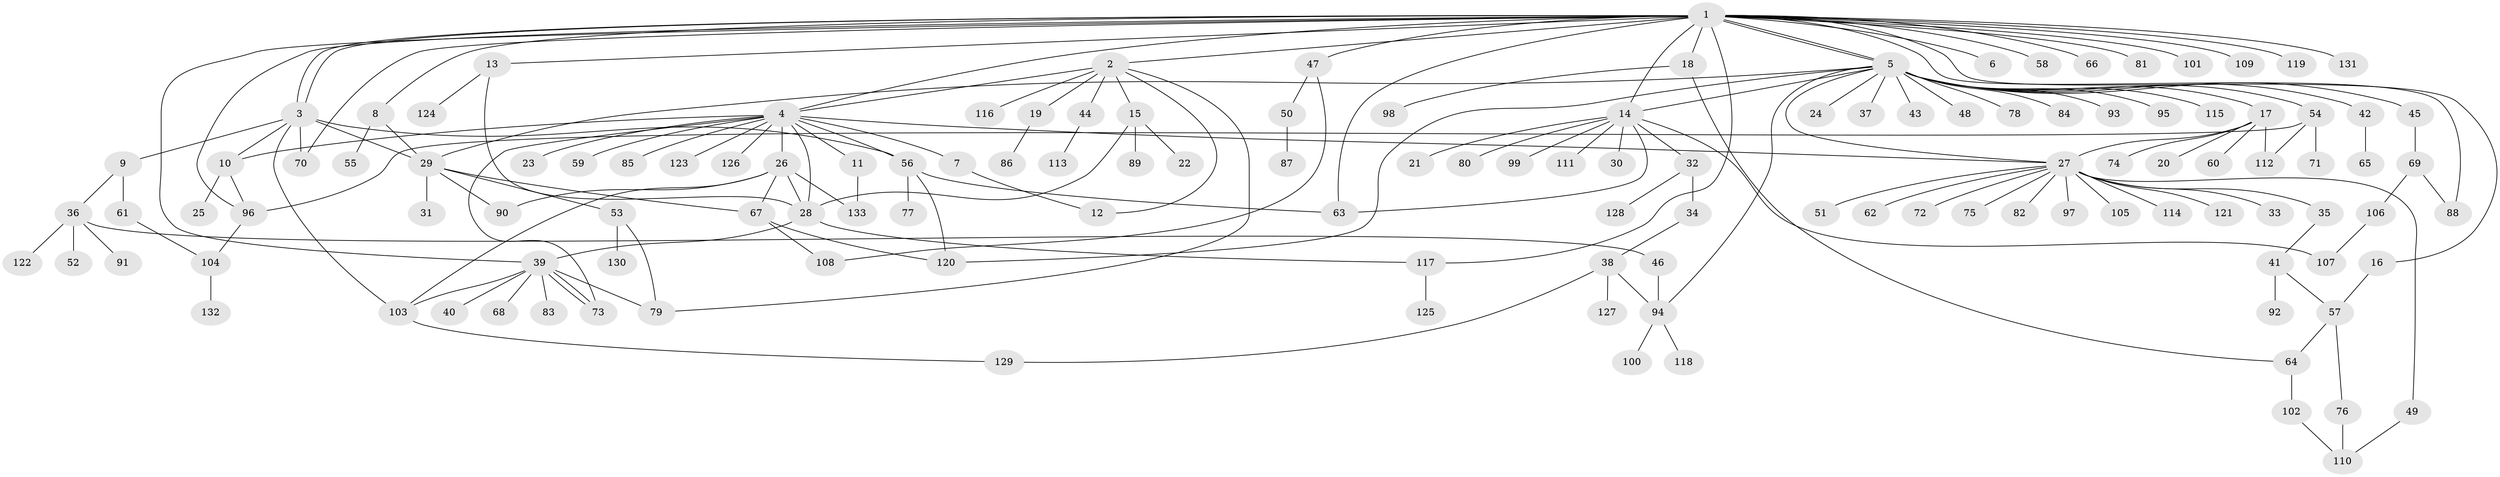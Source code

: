 // coarse degree distribution, {28: 0.009345794392523364, 8: 0.009345794392523364, 17: 0.009345794392523364, 19: 0.009345794392523364, 1: 0.5700934579439252, 2: 0.16822429906542055, 3: 0.08411214953271028, 4: 0.056074766355140186, 9: 0.018691588785046728, 7: 0.009345794392523364, 5: 0.028037383177570093, 14: 0.009345794392523364, 10: 0.009345794392523364, 6: 0.009345794392523364}
// Generated by graph-tools (version 1.1) at 2025/23/03/03/25 07:23:50]
// undirected, 133 vertices, 176 edges
graph export_dot {
graph [start="1"]
  node [color=gray90,style=filled];
  1;
  2;
  3;
  4;
  5;
  6;
  7;
  8;
  9;
  10;
  11;
  12;
  13;
  14;
  15;
  16;
  17;
  18;
  19;
  20;
  21;
  22;
  23;
  24;
  25;
  26;
  27;
  28;
  29;
  30;
  31;
  32;
  33;
  34;
  35;
  36;
  37;
  38;
  39;
  40;
  41;
  42;
  43;
  44;
  45;
  46;
  47;
  48;
  49;
  50;
  51;
  52;
  53;
  54;
  55;
  56;
  57;
  58;
  59;
  60;
  61;
  62;
  63;
  64;
  65;
  66;
  67;
  68;
  69;
  70;
  71;
  72;
  73;
  74;
  75;
  76;
  77;
  78;
  79;
  80;
  81;
  82;
  83;
  84;
  85;
  86;
  87;
  88;
  89;
  90;
  91;
  92;
  93;
  94;
  95;
  96;
  97;
  98;
  99;
  100;
  101;
  102;
  103;
  104;
  105;
  106;
  107;
  108;
  109;
  110;
  111;
  112;
  113;
  114;
  115;
  116;
  117;
  118;
  119;
  120;
  121;
  122;
  123;
  124;
  125;
  126;
  127;
  128;
  129;
  130;
  131;
  132;
  133;
  1 -- 2;
  1 -- 3;
  1 -- 3;
  1 -- 4;
  1 -- 5;
  1 -- 5;
  1 -- 6;
  1 -- 8;
  1 -- 13;
  1 -- 14;
  1 -- 16;
  1 -- 18;
  1 -- 39;
  1 -- 47;
  1 -- 58;
  1 -- 63;
  1 -- 66;
  1 -- 70;
  1 -- 81;
  1 -- 88;
  1 -- 96;
  1 -- 101;
  1 -- 109;
  1 -- 117;
  1 -- 119;
  1 -- 131;
  2 -- 4;
  2 -- 12;
  2 -- 15;
  2 -- 19;
  2 -- 44;
  2 -- 79;
  2 -- 116;
  3 -- 9;
  3 -- 10;
  3 -- 29;
  3 -- 56;
  3 -- 70;
  3 -- 103;
  4 -- 7;
  4 -- 10;
  4 -- 11;
  4 -- 23;
  4 -- 26;
  4 -- 27;
  4 -- 28;
  4 -- 56;
  4 -- 59;
  4 -- 73;
  4 -- 85;
  4 -- 123;
  4 -- 126;
  5 -- 14;
  5 -- 17;
  5 -- 24;
  5 -- 27;
  5 -- 29;
  5 -- 37;
  5 -- 42;
  5 -- 43;
  5 -- 45;
  5 -- 48;
  5 -- 54;
  5 -- 78;
  5 -- 84;
  5 -- 93;
  5 -- 94;
  5 -- 95;
  5 -- 115;
  5 -- 120;
  7 -- 12;
  8 -- 29;
  8 -- 55;
  9 -- 36;
  9 -- 61;
  10 -- 25;
  10 -- 96;
  11 -- 133;
  13 -- 28;
  13 -- 124;
  14 -- 21;
  14 -- 30;
  14 -- 32;
  14 -- 63;
  14 -- 80;
  14 -- 99;
  14 -- 107;
  14 -- 111;
  15 -- 22;
  15 -- 28;
  15 -- 89;
  16 -- 57;
  17 -- 20;
  17 -- 27;
  17 -- 60;
  17 -- 74;
  17 -- 112;
  18 -- 64;
  18 -- 98;
  19 -- 86;
  26 -- 28;
  26 -- 67;
  26 -- 90;
  26 -- 103;
  26 -- 133;
  27 -- 33;
  27 -- 35;
  27 -- 49;
  27 -- 51;
  27 -- 62;
  27 -- 72;
  27 -- 75;
  27 -- 82;
  27 -- 97;
  27 -- 105;
  27 -- 114;
  27 -- 121;
  28 -- 39;
  28 -- 117;
  29 -- 31;
  29 -- 53;
  29 -- 67;
  29 -- 90;
  32 -- 34;
  32 -- 128;
  34 -- 38;
  35 -- 41;
  36 -- 46;
  36 -- 52;
  36 -- 91;
  36 -- 122;
  38 -- 94;
  38 -- 127;
  38 -- 129;
  39 -- 40;
  39 -- 68;
  39 -- 73;
  39 -- 73;
  39 -- 79;
  39 -- 83;
  39 -- 103;
  41 -- 57;
  41 -- 92;
  42 -- 65;
  44 -- 113;
  45 -- 69;
  46 -- 94;
  47 -- 50;
  47 -- 108;
  49 -- 110;
  50 -- 87;
  53 -- 79;
  53 -- 130;
  54 -- 71;
  54 -- 96;
  54 -- 112;
  56 -- 63;
  56 -- 77;
  56 -- 120;
  57 -- 64;
  57 -- 76;
  61 -- 104;
  64 -- 102;
  67 -- 108;
  67 -- 120;
  69 -- 88;
  69 -- 106;
  76 -- 110;
  94 -- 100;
  94 -- 118;
  96 -- 104;
  102 -- 110;
  103 -- 129;
  104 -- 132;
  106 -- 107;
  117 -- 125;
}
